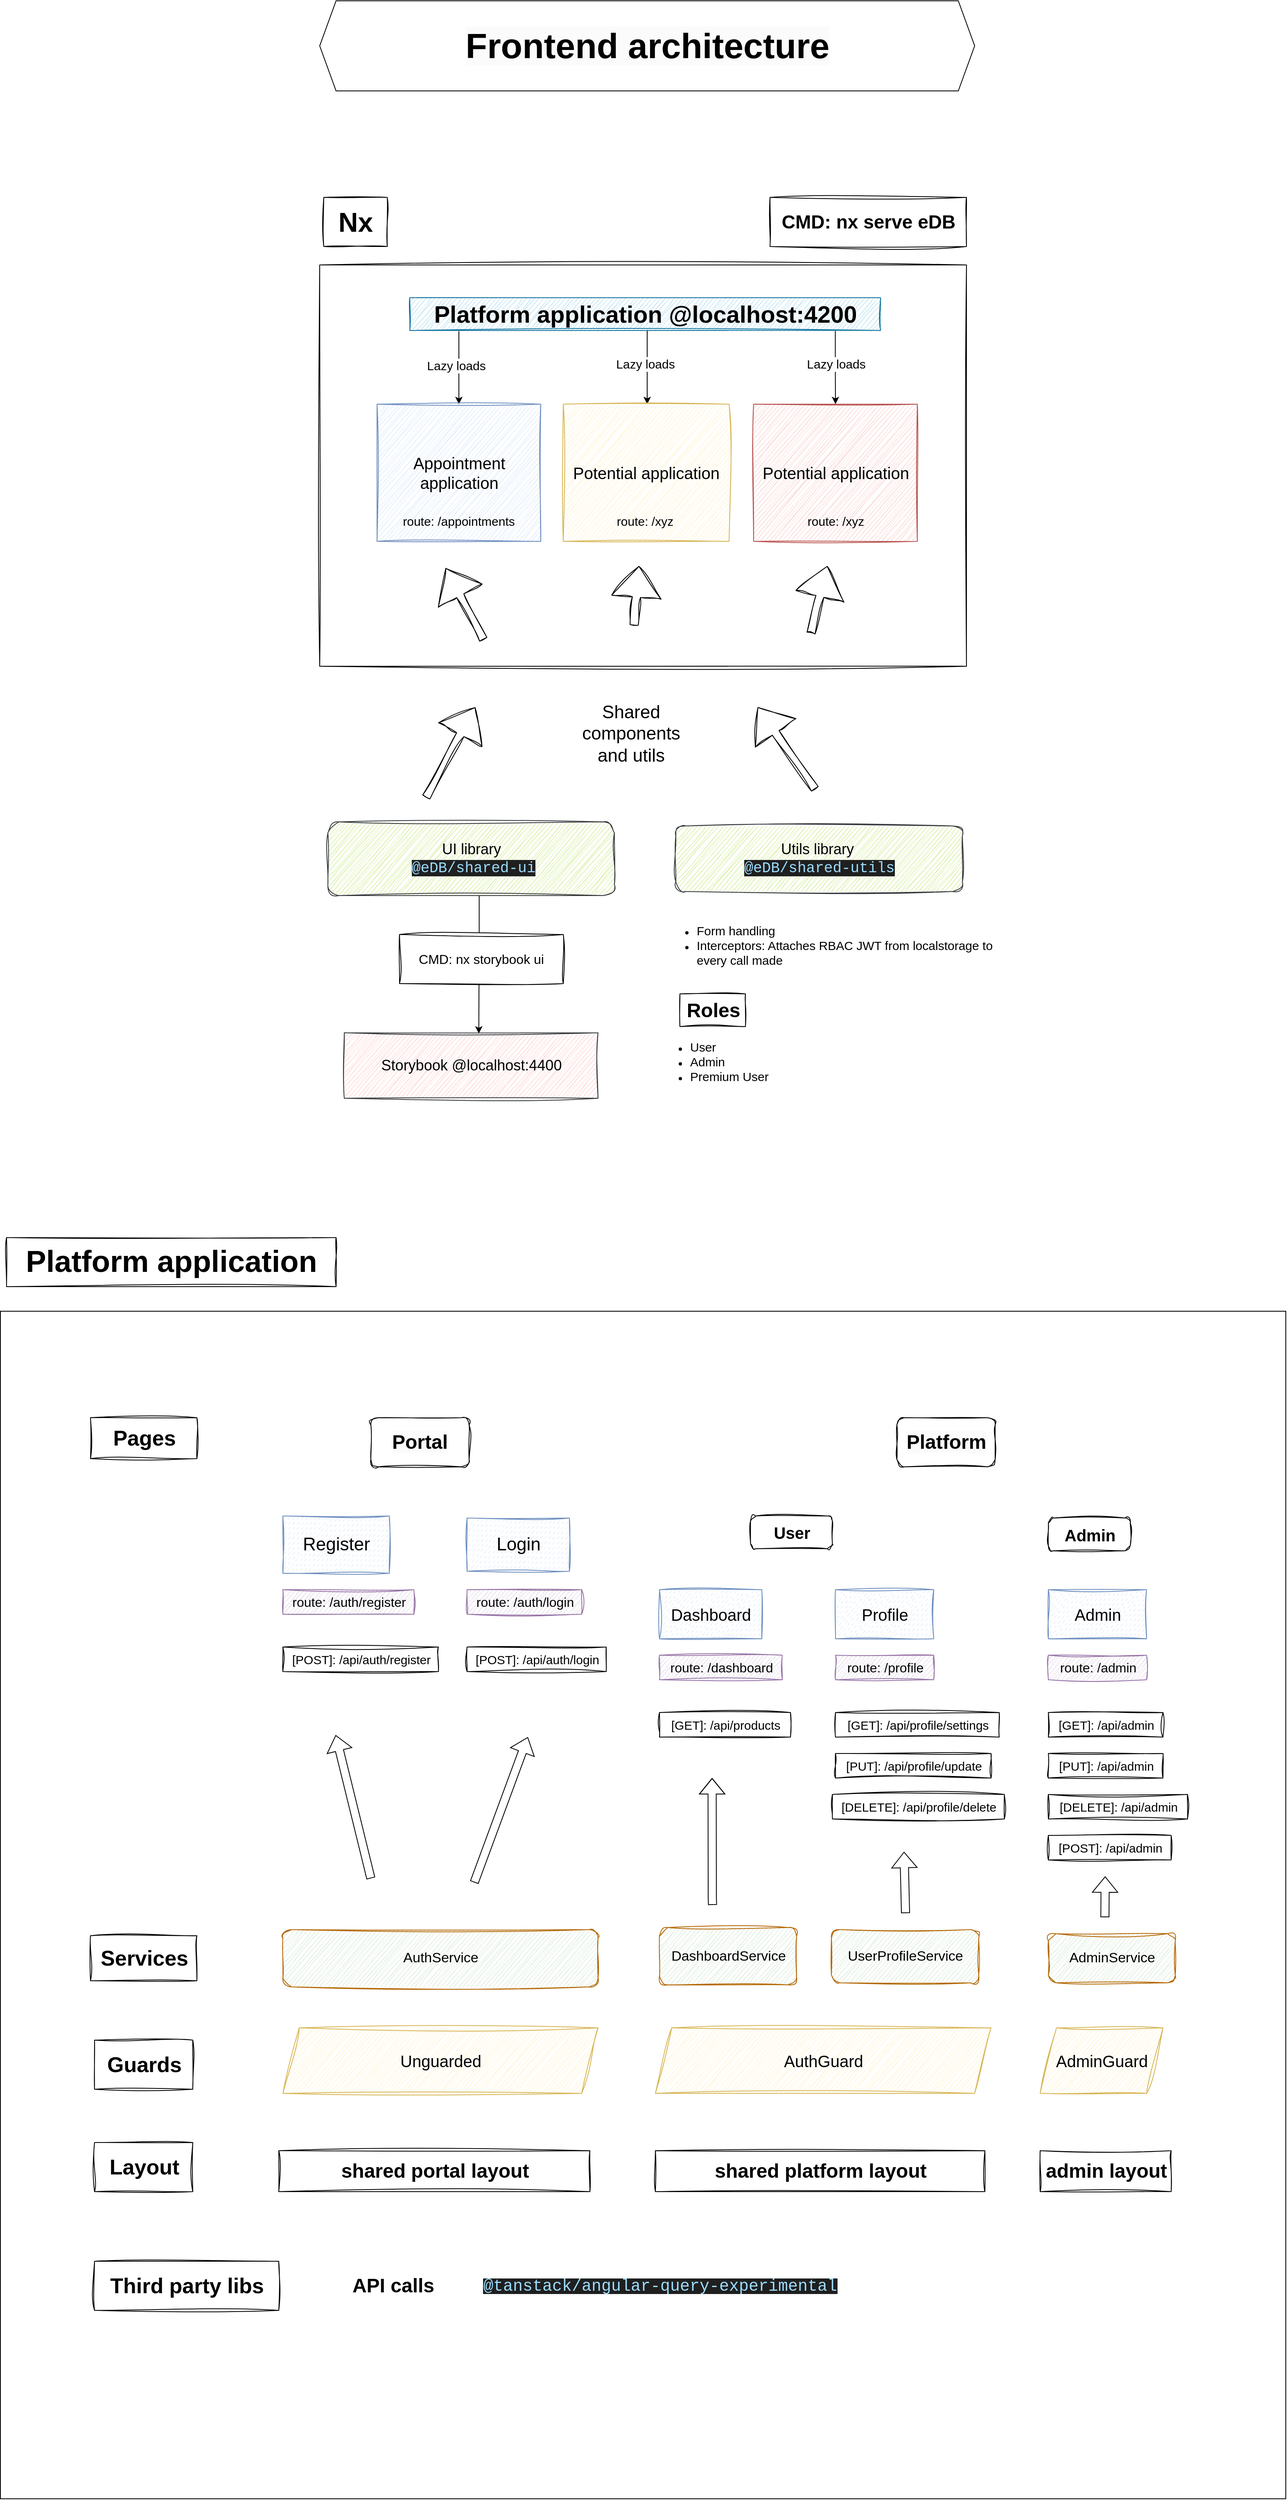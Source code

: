 <mxfile version="24.8.8">
  <diagram name="Page-1" id="nh4jwneAX2I31Z53x2l4">
    <mxGraphModel dx="6098" dy="2048" grid="1" gridSize="10" guides="1" tooltips="1" connect="1" arrows="1" fold="1" page="1" pageScale="1" pageWidth="3000" pageHeight="4000" math="0" shadow="0">
      <root>
        <mxCell id="0" />
        <mxCell id="1" parent="0" />
        <mxCell id="LP7Ed1BWK_VpSIzqsCGS-2" value="" style="rounded=0;whiteSpace=wrap;html=1;movable=1;resizable=1;rotatable=1;deletable=1;editable=1;locked=0;connectable=1;sketch=1;curveFitting=1;jiggle=2;" parent="1" vertex="1">
          <mxGeometry x="-1867.5" y="542.5" width="790" height="490" as="geometry" />
        </mxCell>
        <mxCell id="LP7Ed1BWK_VpSIzqsCGS-23" style="edgeStyle=orthogonalEdgeStyle;rounded=0;orthogonalLoop=1;jettySize=auto;html=1;exitX=0.5;exitY=1;exitDx=0;exitDy=0;" parent="1" source="LP7Ed1BWK_VpSIzqsCGS-4" target="LP7Ed1BWK_VpSIzqsCGS-13" edge="1">
          <mxGeometry relative="1" as="geometry">
            <Array as="points">
              <mxPoint x="-1467.5" y="622.5" />
            </Array>
          </mxGeometry>
        </mxCell>
        <mxCell id="LP7Ed1BWK_VpSIzqsCGS-24" style="edgeStyle=orthogonalEdgeStyle;rounded=0;orthogonalLoop=1;jettySize=auto;html=1;exitX=0.25;exitY=1;exitDx=0;exitDy=0;" parent="1" source="LP7Ed1BWK_VpSIzqsCGS-4" target="LP7Ed1BWK_VpSIzqsCGS-5" edge="1">
          <mxGeometry relative="1" as="geometry">
            <Array as="points">
              <mxPoint x="-1697.5" y="622.5" />
            </Array>
          </mxGeometry>
        </mxCell>
        <mxCell id="LP7Ed1BWK_VpSIzqsCGS-25" value="&lt;font style=&quot;font-size: 15px;&quot;&gt;Lazy loads&lt;/font&gt;" style="edgeLabel;html=1;align=center;verticalAlign=middle;resizable=0;points=[];fontSize=14;" parent="LP7Ed1BWK_VpSIzqsCGS-24" vertex="1" connectable="0">
          <mxGeometry x="-0.048" relative="1" as="geometry">
            <mxPoint x="-5" y="42" as="offset" />
          </mxGeometry>
        </mxCell>
        <mxCell id="LP7Ed1BWK_VpSIzqsCGS-4" value="&lt;font style=&quot;font-size: 29px;&quot;&gt;Platform application @localhost:4200&lt;/font&gt;" style="text;fillColor=#b1ddf0;html=1;fontSize=24;fontStyle=1;verticalAlign=middle;align=center;rounded=0;sketch=1;curveFitting=1;jiggle=2;strokeColor=#10739e;" parent="1" vertex="1">
          <mxGeometry x="-1757.5" y="582.5" width="575" height="40" as="geometry" />
        </mxCell>
        <mxCell id="LP7Ed1BWK_VpSIzqsCGS-5" value="&lt;font style=&quot;font-size: 20px;&quot;&gt;Appointment application&lt;/font&gt;" style="rounded=0;whiteSpace=wrap;html=1;fillColor=#dae8fc;strokeColor=#6c8ebf;sketch=1;curveFitting=1;jiggle=2;fontSize=16;" parent="1" vertex="1">
          <mxGeometry x="-1797.5" y="712.5" width="200" height="167.5" as="geometry" />
        </mxCell>
        <mxCell id="CCocl-EuiZUdixl_HcII-7" value="&lt;font style=&quot;font-size: 16px;&quot;&gt;nx storybook ui&lt;/font&gt;" style="edgeStyle=orthogonalEdgeStyle;rounded=0;orthogonalLoop=1;jettySize=auto;html=1;exitX=0.528;exitY=0.996;exitDx=0;exitDy=0;entryX=0.53;entryY=0.012;entryDx=0;entryDy=0;exitPerimeter=0;entryPerimeter=0;" edge="1" parent="1" source="LP7Ed1BWK_VpSIzqsCGS-8" target="lYHz6h8Hog2-7QlPZJF8-1">
          <mxGeometry x="0.003" relative="1" as="geometry">
            <Array as="points">
              <mxPoint x="-1672.5" y="1377.5" />
            </Array>
            <mxPoint as="offset" />
          </mxGeometry>
        </mxCell>
        <mxCell id="LP7Ed1BWK_VpSIzqsCGS-8" value="&lt;font style=&quot;font-size: 18px;&quot;&gt;&lt;font style=&quot;&quot;&gt;UI library&lt;/font&gt;&lt;/font&gt;&lt;div&gt;&lt;font style=&quot;font-size: 18px;&quot;&gt;&lt;font style=&quot;&quot;&gt;&amp;nbsp;&lt;/font&gt;&lt;span style=&quot;color: rgb(156, 220, 254); background-color: rgb(31, 31, 31); font-family: Menlo, Monaco, &amp;quot;Courier New&amp;quot;, monospace; white-space: pre;&quot;&gt;@eDB/shared-ui&lt;/span&gt;&lt;/font&gt;&lt;/div&gt;" style="rounded=1;whiteSpace=wrap;html=1;sketch=1;curveFitting=1;jiggle=2;fillColor=#cdeb8b;strokeColor=#36393d;" parent="1" vertex="1">
          <mxGeometry x="-1857.5" y="1222.5" width="350" height="90" as="geometry" />
        </mxCell>
        <mxCell id="LP7Ed1BWK_VpSIzqsCGS-13" value="&lt;font style=&quot;font-size: 20px;&quot;&gt;Potential application&lt;/font&gt;" style="rounded=0;whiteSpace=wrap;html=1;fillColor=#fff2cc;strokeColor=#d6b656;sketch=1;curveFitting=1;jiggle=2;" parent="1" vertex="1">
          <mxGeometry x="-1570" y="712.5" width="202.5" height="167.5" as="geometry" />
        </mxCell>
        <mxCell id="LP7Ed1BWK_VpSIzqsCGS-28" value="&lt;font style=&quot;font-size: 15px;&quot;&gt;route: /appointments&lt;/font&gt;" style="text;html=1;align=center;verticalAlign=middle;whiteSpace=wrap;rounded=0;fontSize=13;" parent="1" vertex="1">
          <mxGeometry x="-1768.75" y="840" width="142.5" height="30" as="geometry" />
        </mxCell>
        <mxCell id="LP7Ed1BWK_VpSIzqsCGS-29" value="&lt;font style=&quot;font-size: 15px;&quot;&gt;route: /xyz&lt;/font&gt;" style="text;html=1;align=center;verticalAlign=middle;whiteSpace=wrap;rounded=0;fontSize=13;" parent="1" vertex="1">
          <mxGeometry x="-1550" y="840" width="160" height="30" as="geometry" />
        </mxCell>
        <mxCell id="LP7Ed1BWK_VpSIzqsCGS-37" value="" style="edgeStyle=orthogonalEdgeStyle;rounded=0;orthogonalLoop=1;jettySize=auto;html=1;exitX=0.904;exitY=1.016;exitDx=0;exitDy=0;entryX=0.5;entryY=0;entryDx=0;entryDy=0;exitPerimeter=0;" parent="1" source="LP7Ed1BWK_VpSIzqsCGS-4" target="LP7Ed1BWK_VpSIzqsCGS-16" edge="1">
          <mxGeometry relative="1" as="geometry">
            <mxPoint x="-1575" y="662.5" as="sourcePoint" />
            <mxPoint x="-1237.5" y="732.5" as="targetPoint" />
            <Array as="points" />
          </mxGeometry>
        </mxCell>
        <mxCell id="LP7Ed1BWK_VpSIzqsCGS-16" value="&lt;font style=&quot;font-size: 20px;&quot;&gt;Potential application&lt;/font&gt;" style="rounded=0;whiteSpace=wrap;html=1;fillColor=#f8cecc;strokeColor=#b85450;sketch=1;curveFitting=1;jiggle=2;" parent="1" vertex="1">
          <mxGeometry x="-1337.5" y="712.5" width="200" height="167.5" as="geometry" />
        </mxCell>
        <mxCell id="LP7Ed1BWK_VpSIzqsCGS-38" value="Lazy loads" style="edgeLabel;html=1;align=center;verticalAlign=middle;resizable=0;points=[];fontSize=15;" parent="1" vertex="1" connectable="0">
          <mxGeometry x="-1469.998" y="662.5" as="geometry" />
        </mxCell>
        <mxCell id="LP7Ed1BWK_VpSIzqsCGS-39" value="&lt;font style=&quot;font-size: 15px;&quot;&gt;Lazy loads&lt;/font&gt;" style="edgeLabel;html=1;align=center;verticalAlign=middle;resizable=0;points=[];fontSize=14;" parent="1" vertex="1" connectable="0">
          <mxGeometry x="-1237.498" y="662.5" as="geometry" />
        </mxCell>
        <mxCell id="LP7Ed1BWK_VpSIzqsCGS-30" value="&lt;font style=&quot;font-size: 15px;&quot;&gt;route: /xyz&lt;/font&gt;" style="text;html=1;align=center;verticalAlign=middle;whiteSpace=wrap;rounded=0;fontSize=13;" parent="1" vertex="1">
          <mxGeometry x="-1277.5" y="840" width="80" height="30" as="geometry" />
        </mxCell>
        <mxCell id="LP7Ed1BWK_VpSIzqsCGS-46" value="&lt;font style=&quot;font-size: 33px;&quot;&gt;Nx&lt;/font&gt;" style="text;strokeColor=default;fillColor=none;html=1;fontSize=24;fontStyle=1;verticalAlign=middle;align=center;rounded=0;sketch=1;curveFitting=1;jiggle=2;" parent="1" vertex="1">
          <mxGeometry x="-1862.5" y="460" width="77.5" height="60" as="geometry" />
        </mxCell>
        <mxCell id="lYHz6h8Hog2-7QlPZJF8-1" value="&lt;font style=&quot;font-size: 18px;&quot;&gt;Storybook @localhost:4400&lt;/font&gt;" style="rounded=0;whiteSpace=wrap;html=1;sketch=1;curveFitting=1;jiggle=2;fillColor=#ffcccc;strokeColor=#36393d;" parent="1" vertex="1">
          <mxGeometry x="-1837.5" y="1480" width="310" height="80" as="geometry" />
        </mxCell>
        <mxCell id="CCocl-EuiZUdixl_HcII-1" value="&lt;font style=&quot;font-size: 18px;&quot;&gt;&lt;font style=&quot;&quot;&gt;Utils library&lt;font style=&quot;&quot;&gt;&amp;nbsp;&lt;/font&gt;&lt;/font&gt;&lt;/font&gt;&lt;div&gt;&lt;font style=&quot;font-size: 18px;&quot;&gt;&lt;span style=&quot;color: rgb(156, 220, 254); background-color: rgb(31, 31, 31); font-family: Menlo, Monaco, &amp;quot;Courier New&amp;quot;, monospace; white-space: pre;&quot;&gt;&lt;font style=&quot;&quot;&gt;@eDB/shared-utils&lt;/font&gt;&lt;/span&gt;&lt;/font&gt;&lt;/div&gt;" style="rounded=1;whiteSpace=wrap;html=1;sketch=1;curveFitting=1;jiggle=2;fillColor=#cdeb8b;strokeColor=#36393d;" vertex="1" parent="1">
          <mxGeometry x="-1432.5" y="1227.5" width="350" height="80" as="geometry" />
        </mxCell>
        <mxCell id="CCocl-EuiZUdixl_HcII-20" value="&lt;ul&gt;&lt;li&gt;&lt;font style=&quot;font-size: 15px;&quot;&gt;Form handling&amp;nbsp;&lt;/font&gt;&lt;/li&gt;&lt;li&gt;&lt;font style=&quot;font-size: 15px;&quot;&gt;Interceptors: Attaches RBAC&amp;nbsp;JWT from localstorage to every call made&lt;/font&gt;&lt;/li&gt;&lt;/ul&gt;" style="text;strokeColor=none;fillColor=none;html=1;whiteSpace=wrap;verticalAlign=middle;overflow=hidden;perimeterSpacing=0;spacing=2;spacingBottom=0;" vertex="1" parent="1">
          <mxGeometry x="-1448.75" y="1312.5" width="422.5" height="120" as="geometry" />
        </mxCell>
        <mxCell id="CCocl-EuiZUdixl_HcII-21" value="" style="shape=flexArrow;endArrow=classic;html=1;rounded=0;endWidth=49.474;endSize=12.242;sketch=1;curveFitting=1;jiggle=2;" edge="1" parent="1">
          <mxGeometry width="50" height="50" relative="1" as="geometry">
            <mxPoint x="-1737.5" y="1192.5" as="sourcePoint" />
            <mxPoint x="-1677.5" y="1082.5" as="targetPoint" />
          </mxGeometry>
        </mxCell>
        <mxCell id="CCocl-EuiZUdixl_HcII-22" value="" style="shape=flexArrow;endArrow=classic;html=1;rounded=0;endWidth=49.474;endSize=12.242;sketch=1;curveFitting=1;jiggle=2;" edge="1" parent="1">
          <mxGeometry width="50" height="50" relative="1" as="geometry">
            <mxPoint x="-1262.5" y="1182.5" as="sourcePoint" />
            <mxPoint x="-1332.5" y="1082.5" as="targetPoint" />
          </mxGeometry>
        </mxCell>
        <mxCell id="CCocl-EuiZUdixl_HcII-23" value="&lt;font style=&quot;font-size: 22px;&quot;&gt;Shared components and utils&lt;/font&gt;" style="text;html=1;align=center;verticalAlign=middle;whiteSpace=wrap;rounded=0;" vertex="1" parent="1">
          <mxGeometry x="-1547.5" y="1080" width="120" height="70" as="geometry" />
        </mxCell>
        <mxCell id="CCocl-EuiZUdixl_HcII-24" value="" style="shape=flexArrow;endArrow=classic;html=1;rounded=0;endWidth=49.474;endSize=12.242;sketch=1;curveFitting=1;jiggle=2;" edge="1" parent="1">
          <mxGeometry width="50" height="50" relative="1" as="geometry">
            <mxPoint x="-1667.5" y="1000" as="sourcePoint" />
            <mxPoint x="-1713.7" y="912.5" as="targetPoint" />
          </mxGeometry>
        </mxCell>
        <mxCell id="CCocl-EuiZUdixl_HcII-25" value="" style="shape=flexArrow;endArrow=classic;html=1;rounded=0;endWidth=49.474;endSize=12.242;sketch=1;curveFitting=1;jiggle=2;" edge="1" parent="1">
          <mxGeometry width="50" height="50" relative="1" as="geometry">
            <mxPoint x="-1483.5" y="982.5" as="sourcePoint" />
            <mxPoint x="-1477.5" y="910" as="targetPoint" />
          </mxGeometry>
        </mxCell>
        <mxCell id="CCocl-EuiZUdixl_HcII-27" value="" style="shape=flexArrow;endArrow=classic;html=1;rounded=0;endWidth=49.474;endSize=12.242;sketch=1;curveFitting=1;jiggle=2;" edge="1" parent="1">
          <mxGeometry width="50" height="50" relative="1" as="geometry">
            <mxPoint x="-1267.5" y="992.5" as="sourcePoint" />
            <mxPoint x="-1247.5" y="910" as="targetPoint" />
          </mxGeometry>
        </mxCell>
        <mxCell id="CCocl-EuiZUdixl_HcII-28" value="&lt;blockquote style=&quot;margin: 0 0 0 40px; border: none; padding: 0px;&quot;&gt;&lt;br&gt;&lt;/blockquote&gt;" style="text;strokeColor=none;fillColor=none;html=1;fontSize=24;fontStyle=1;verticalAlign=middle;align=center;" vertex="1" parent="1">
          <mxGeometry x="-2020" y="1330" width="270" height="40" as="geometry" />
        </mxCell>
        <mxCell id="CCocl-EuiZUdixl_HcII-29" value="&lt;span style=&quot;font-weight: 700; text-wrap-mode: nowrap;&quot;&gt;&lt;font style=&quot;font-size: 23px;&quot;&gt;CMD:&amp;nbsp;nx serve eDB&lt;/font&gt;&lt;/span&gt;" style="rounded=0;whiteSpace=wrap;html=1;sketch=1;curveFitting=1;jiggle=2;" vertex="1" parent="1">
          <mxGeometry x="-1317.5" y="460" width="240" height="60" as="geometry" />
        </mxCell>
        <mxCell id="CCocl-EuiZUdixl_HcII-34" value="" style="rounded=0;whiteSpace=wrap;html=1;movable=1;resizable=1;rotatable=1;deletable=1;editable=1;locked=0;connectable=1;" vertex="1" parent="1">
          <mxGeometry x="-2257.5" y="1820" width="1570" height="1450" as="geometry" />
        </mxCell>
        <mxCell id="CCocl-EuiZUdixl_HcII-33" value="&lt;font style=&quot;font-size: 37px;&quot;&gt;Platform application&lt;/font&gt;" style="text;strokeColor=default;fillColor=none;html=1;fontSize=24;fontStyle=1;verticalAlign=middle;align=center;rounded=0;sketch=1;curveFitting=1;jiggle=2;" vertex="1" parent="1">
          <mxGeometry x="-2250" y="1730" width="402.5" height="60" as="geometry" />
        </mxCell>
        <mxCell id="CCocl-EuiZUdixl_HcII-35" value="&lt;font style=&quot;font-size: 22px;&quot;&gt;Login&lt;/font&gt;" style="rounded=0;whiteSpace=wrap;html=1;sketch=1;curveFitting=1;jiggle=2;fillColor=#dae8fc;strokeColor=#6c8ebf;fillStyle=dashed;" vertex="1" parent="1">
          <mxGeometry x="-1687.5" y="2072.5" width="125" height="65" as="geometry" />
        </mxCell>
        <mxCell id="CCocl-EuiZUdixl_HcII-36" value="&lt;font style=&quot;font-size: 22px;&quot;&gt;Register&lt;/font&gt;" style="rounded=0;whiteSpace=wrap;html=1;sketch=1;curveFitting=1;jiggle=2;fillColor=#dae8fc;strokeColor=#6c8ebf;fillStyle=dashed;" vertex="1" parent="1">
          <mxGeometry x="-1912.5" y="2070" width="130" height="70" as="geometry" />
        </mxCell>
        <mxCell id="CCocl-EuiZUdixl_HcII-37" value="&lt;font style=&quot;font-size: 20px;&quot;&gt;Dashboard&lt;/font&gt;" style="rounded=0;whiteSpace=wrap;html=1;sketch=1;curveFitting=1;jiggle=2;fillColor=#dae8fc;strokeColor=#6c8ebf;fillStyle=dashed;" vertex="1" parent="1">
          <mxGeometry x="-1452.5" y="2160" width="125" height="60" as="geometry" />
        </mxCell>
        <mxCell id="CCocl-EuiZUdixl_HcII-38" value="&lt;span style=&quot;font-size: 20px;&quot;&gt;Profile&lt;/span&gt;" style="rounded=0;whiteSpace=wrap;html=1;sketch=1;curveFitting=1;jiggle=2;fillColor=#dae8fc;strokeColor=#6c8ebf;fillStyle=dashed;" vertex="1" parent="1">
          <mxGeometry x="-1237.5" y="2160" width="120" height="60" as="geometry" />
        </mxCell>
        <mxCell id="CCocl-EuiZUdixl_HcII-40" value="&lt;font style=&quot;font-size: 20px;&quot;&gt;Admin&lt;/font&gt;" style="rounded=0;whiteSpace=wrap;html=1;sketch=1;curveFitting=1;jiggle=2;fillColor=#dae8fc;strokeColor=#6c8ebf;fillStyle=dashed;" vertex="1" parent="1">
          <mxGeometry x="-977.5" y="2160" width="120" height="60" as="geometry" />
        </mxCell>
        <mxCell id="CCocl-EuiZUdixl_HcII-43" value="&lt;font style=&quot;font-size: 26px;&quot;&gt;Services&lt;/font&gt;" style="text;strokeColor=default;fillColor=none;html=1;fontSize=24;fontStyle=1;verticalAlign=middle;align=center;sketch=1;curveFitting=1;jiggle=2;" vertex="1" parent="1">
          <mxGeometry x="-2147.5" y="2582.5" width="130" height="55" as="geometry" />
        </mxCell>
        <mxCell id="CCocl-EuiZUdixl_HcII-44" value="&lt;font style=&quot;font-size: 17px;&quot;&gt;UserProfileService&lt;/font&gt;" style="rounded=1;whiteSpace=wrap;html=1;sketch=1;curveFitting=1;jiggle=2;strokeColor=#B36602;fillColor=#D5E8D4;" vertex="1" parent="1">
          <mxGeometry x="-1242.5" y="2575" width="180" height="65" as="geometry" />
        </mxCell>
        <mxCell id="CCocl-EuiZUdixl_HcII-45" value="&lt;font style=&quot;font-size: 17px;&quot;&gt;AuthService&lt;/font&gt;" style="rounded=1;whiteSpace=wrap;html=1;sketch=1;curveFitting=1;jiggle=2;fillColor=#d5e8d4;strokeColor=#B36602;" vertex="1" parent="1">
          <mxGeometry x="-1912.5" y="2575" width="385" height="70" as="geometry" />
        </mxCell>
        <mxCell id="CCocl-EuiZUdixl_HcII-46" value="&lt;font style=&quot;font-size: 26px;&quot;&gt;Pages&lt;/font&gt;" style="text;strokeColor=default;fillColor=none;html=1;fontSize=24;fontStyle=1;verticalAlign=middle;align=center;sketch=1;curveFitting=1;jiggle=2;" vertex="1" parent="1">
          <mxGeometry x="-2147.5" y="1950" width="130" height="50" as="geometry" />
        </mxCell>
        <mxCell id="CCocl-EuiZUdixl_HcII-53" value="&lt;font style=&quot;font-size: 15px;&quot;&gt;[POST]: /api/auth/register&lt;/font&gt;" style="text;html=1;align=center;verticalAlign=middle;resizable=0;points=[];autosize=1;strokeColor=default;fillColor=none;sketch=1;curveFitting=1;jiggle=2;" vertex="1" parent="1">
          <mxGeometry x="-1912.5" y="2230" width="190" height="30" as="geometry" />
        </mxCell>
        <mxCell id="CCocl-EuiZUdixl_HcII-55" value="&lt;font style=&quot;font-size: 16px;&quot;&gt;route: /auth/login&lt;/font&gt;" style="text;html=1;align=center;verticalAlign=middle;resizable=0;points=[];autosize=1;strokeColor=#9673a6;fillColor=#e1d5e7;sketch=1;curveFitting=1;jiggle=2;" vertex="1" parent="1">
          <mxGeometry x="-1687.5" y="2160" width="140" height="30" as="geometry" />
        </mxCell>
        <mxCell id="CCocl-EuiZUdixl_HcII-56" value="&lt;font style=&quot;font-size: 16px;&quot;&gt;route: /admin&lt;/font&gt;" style="text;html=1;align=center;verticalAlign=middle;resizable=0;points=[];autosize=1;strokeColor=#9673a6;fillColor=#e1d5e7;sketch=1;curveFitting=1;jiggle=2;" vertex="1" parent="1">
          <mxGeometry x="-977.5" y="2240" width="120" height="30" as="geometry" />
        </mxCell>
        <mxCell id="CCocl-EuiZUdixl_HcII-57" value="&lt;font style=&quot;font-size: 15px;&quot;&gt;[PUT]: /api/profile/update&lt;/font&gt;" style="text;html=1;align=center;verticalAlign=middle;resizable=0;points=[];autosize=1;strokeColor=default;fillColor=none;sketch=1;curveFitting=1;jiggle=2;" vertex="1" parent="1">
          <mxGeometry x="-1237.5" y="2360" width="190" height="30" as="geometry" />
        </mxCell>
        <mxCell id="CCocl-EuiZUdixl_HcII-59" value="&lt;font style=&quot;font-size: 15px;&quot;&gt;[GET]: /api/profile/settings&lt;/font&gt;" style="text;html=1;align=center;verticalAlign=middle;resizable=0;points=[];autosize=1;strokeColor=default;fillColor=none;sketch=1;curveFitting=1;jiggle=2;" vertex="1" parent="1">
          <mxGeometry x="-1237.5" y="2310" width="200" height="30" as="geometry" />
        </mxCell>
        <mxCell id="CCocl-EuiZUdixl_HcII-61" value="&lt;font style=&quot;font-size: 15px;&quot;&gt;[GET]: /api/products&lt;/font&gt;" style="text;html=1;align=center;verticalAlign=middle;resizable=0;points=[];autosize=1;strokeColor=default;fillColor=none;sketch=1;curveFitting=1;jiggle=2;" vertex="1" parent="1">
          <mxGeometry x="-1452.5" y="2310" width="160" height="30" as="geometry" />
        </mxCell>
        <mxCell id="CCocl-EuiZUdixl_HcII-62" value="&lt;font style=&quot;font-size: 17px;&quot;&gt;DashboardService&lt;/font&gt;" style="rounded=1;whiteSpace=wrap;html=1;sketch=1;curveFitting=1;jiggle=2;strokeColor=#B36602;fillColor=#D5E8D4;" vertex="1" parent="1">
          <mxGeometry x="-1452.5" y="2572.5" width="167.5" height="70" as="geometry" />
        </mxCell>
        <mxCell id="CCocl-EuiZUdixl_HcII-63" value="&lt;font style=&quot;font-size: 17px;&quot;&gt;AdminService&lt;/font&gt;" style="rounded=1;whiteSpace=wrap;html=1;sketch=1;curveFitting=1;jiggle=2;strokeColor=#B36602;fillColor=#D5E8D4;" vertex="1" parent="1">
          <mxGeometry x="-977.5" y="2580" width="155" height="60" as="geometry" />
        </mxCell>
        <mxCell id="CCocl-EuiZUdixl_HcII-65" value="&lt;font style=&quot;font-size: 20px;&quot;&gt;AuthGuard&lt;/font&gt;" style="shape=parallelogram;perimeter=parallelogramPerimeter;whiteSpace=wrap;html=1;fixedSize=1;sketch=1;curveFitting=1;jiggle=2;fillColor=#fff2cc;strokeColor=#d6b656;" vertex="1" parent="1">
          <mxGeometry x="-1457.5" y="2695" width="410" height="80" as="geometry" />
        </mxCell>
        <mxCell id="CCocl-EuiZUdixl_HcII-66" value="&lt;font style=&quot;font-size: 20px;&quot;&gt;AdminGuard&lt;/font&gt;" style="shape=parallelogram;perimeter=parallelogramPerimeter;whiteSpace=wrap;html=1;fixedSize=1;sketch=1;curveFitting=1;jiggle=2;fillColor=#fff2cc;strokeColor=#d6b656;" vertex="1" parent="1">
          <mxGeometry x="-987.5" y="2695" width="150" height="80" as="geometry" />
        </mxCell>
        <mxCell id="CCocl-EuiZUdixl_HcII-67" value="&lt;font style=&quot;font-size: 26px;&quot;&gt;Guards&lt;/font&gt;" style="text;strokeColor=default;fillColor=none;html=1;fontSize=24;fontStyle=1;verticalAlign=middle;align=center;sketch=1;curveFitting=1;jiggle=2;" vertex="1" parent="1">
          <mxGeometry x="-2142.5" y="2710" width="120" height="60" as="geometry" />
        </mxCell>
        <mxCell id="CCocl-EuiZUdixl_HcII-69" value="&lt;font style=&quot;font-size: 20px;&quot;&gt;Unguarded&lt;/font&gt;" style="shape=parallelogram;perimeter=parallelogramPerimeter;whiteSpace=wrap;html=1;fixedSize=1;sketch=1;curveFitting=1;jiggle=2;fillColor=#fff2cc;strokeColor=#d6b656;" vertex="1" parent="1">
          <mxGeometry x="-1912.5" y="2695" width="385" height="80" as="geometry" />
        </mxCell>
        <mxCell id="CCocl-EuiZUdixl_HcII-71" value="&lt;font style=&quot;font-size: 16px;&quot;&gt;route: /auth/register&lt;/font&gt;" style="text;html=1;align=center;verticalAlign=middle;resizable=0;points=[];autosize=1;strokeColor=#9673a6;fillColor=#e1d5e7;sketch=1;curveFitting=1;jiggle=2;" vertex="1" parent="1">
          <mxGeometry x="-1912.5" y="2160" width="160" height="30" as="geometry" />
        </mxCell>
        <mxCell id="CCocl-EuiZUdixl_HcII-72" value="&lt;font style=&quot;font-size: 15px;&quot;&gt;[POST]: /api/auth/login&lt;/font&gt;" style="text;html=1;align=center;verticalAlign=middle;resizable=0;points=[];autosize=1;strokeColor=default;fillColor=none;sketch=1;curveFitting=1;jiggle=2;" vertex="1" parent="1">
          <mxGeometry x="-1687.5" y="2230" width="170" height="30" as="geometry" />
        </mxCell>
        <mxCell id="CCocl-EuiZUdixl_HcII-73" value="&lt;font style=&quot;font-size: 16px;&quot;&gt;route: /dashboard&lt;/font&gt;" style="text;html=1;align=center;verticalAlign=middle;resizable=0;points=[];autosize=1;strokeColor=#9673a6;fillColor=#e1d5e7;sketch=1;curveFitting=1;jiggle=2;" vertex="1" parent="1">
          <mxGeometry x="-1452.5" y="2240" width="150" height="30" as="geometry" />
        </mxCell>
        <mxCell id="CCocl-EuiZUdixl_HcII-74" value="&lt;font style=&quot;font-size: 16px;&quot;&gt;route: /profile&lt;/font&gt;" style="text;html=1;align=center;verticalAlign=middle;resizable=0;points=[];autosize=1;strokeColor=#9673a6;fillColor=#e1d5e7;sketch=1;curveFitting=1;jiggle=2;" vertex="1" parent="1">
          <mxGeometry x="-1237.5" y="2240" width="120" height="30" as="geometry" />
        </mxCell>
        <mxCell id="CCocl-EuiZUdixl_HcII-76" value="&lt;font style=&quot;font-size: 15px;&quot;&gt;[GET]: /api/admin&lt;/font&gt;" style="text;html=1;align=center;verticalAlign=middle;resizable=0;points=[];autosize=1;strokeColor=default;fillColor=none;sketch=1;curveFitting=1;jiggle=2;" vertex="1" parent="1">
          <mxGeometry x="-977.5" y="2310" width="140" height="30" as="geometry" />
        </mxCell>
        <mxCell id="CCocl-EuiZUdixl_HcII-79" value="" style="shape=flexArrow;endArrow=classic;html=1;rounded=0;" edge="1" parent="1">
          <mxGeometry width="50" height="50" relative="1" as="geometry">
            <mxPoint x="-1387.69" y="2545" as="sourcePoint" />
            <mxPoint x="-1388.21" y="2390" as="targetPoint" />
            <Array as="points">
              <mxPoint x="-1387.98" y="2535" />
            </Array>
          </mxGeometry>
        </mxCell>
        <mxCell id="CCocl-EuiZUdixl_HcII-80" value="" style="shape=flexArrow;endArrow=classic;html=1;rounded=0;" edge="1" parent="1">
          <mxGeometry width="50" height="50" relative="1" as="geometry">
            <mxPoint x="-1151.94" y="2555" as="sourcePoint" />
            <mxPoint x="-1153.77" y="2480" as="targetPoint" />
            <Array as="points">
              <mxPoint x="-1151.23" y="2555" />
            </Array>
          </mxGeometry>
        </mxCell>
        <mxCell id="CCocl-EuiZUdixl_HcII-81" value="" style="shape=flexArrow;endArrow=classic;html=1;rounded=0;" edge="1" parent="1">
          <mxGeometry width="50" height="50" relative="1" as="geometry">
            <mxPoint x="-908.41" y="2560" as="sourcePoint" />
            <mxPoint x="-908.08" y="2510" as="targetPoint" />
            <Array as="points">
              <mxPoint x="-907.7" y="2560" />
            </Array>
          </mxGeometry>
        </mxCell>
        <mxCell id="CCocl-EuiZUdixl_HcII-82" value="&lt;font style=&quot;font-size: 15px;&quot;&gt;[DELETE]: /api/profile/delete&lt;/font&gt;" style="text;html=1;align=center;verticalAlign=middle;resizable=0;points=[];autosize=1;strokeColor=default;fillColor=none;sketch=1;curveFitting=1;jiggle=2;" vertex="1" parent="1">
          <mxGeometry x="-1241.25" y="2410" width="210" height="30" as="geometry" />
        </mxCell>
        <mxCell id="CCocl-EuiZUdixl_HcII-84" value="&lt;ul&gt;&lt;li&gt;&lt;font style=&quot;font-size: 15px;&quot;&gt;User&lt;/font&gt;&lt;/li&gt;&lt;li&gt;&lt;font style=&quot;font-size: 15px;&quot;&gt;Admin&lt;/font&gt;&lt;/li&gt;&lt;li&gt;&lt;font style=&quot;font-size: 15px;&quot;&gt;Premium User&lt;/font&gt;&lt;/li&gt;&lt;/ul&gt;" style="text;strokeColor=none;fillColor=none;html=1;whiteSpace=wrap;verticalAlign=middle;overflow=hidden;" vertex="1" parent="1">
          <mxGeometry x="-1457.5" y="1470" width="152.5" height="90" as="geometry" />
        </mxCell>
        <mxCell id="CCocl-EuiZUdixl_HcII-85" value="Roles" style="text;strokeColor=default;fillColor=none;html=1;fontSize=24;fontStyle=1;verticalAlign=middle;align=center;sketch=1;curveFitting=1;jiggle=2;" vertex="1" parent="1">
          <mxGeometry x="-1427.5" y="1432.5" width="80" height="40" as="geometry" />
        </mxCell>
        <mxCell id="CCocl-EuiZUdixl_HcII-89" value="&lt;span style=&quot;color: rgb(0, 0, 0); font-family: Helvetica; font-size: 16px; font-style: normal; font-variant-ligatures: normal; font-variant-caps: normal; font-weight: 400; letter-spacing: normal; orphans: 2; text-align: center; text-indent: 0px; text-transform: none; widows: 2; word-spacing: 0px; -webkit-text-stroke-width: 0px; white-space: nowrap; background-color: rgb(255, 255, 255); text-decoration-thickness: initial; text-decoration-style: initial; text-decoration-color: initial; display: inline !important; float: none;&quot;&gt;CMD: nx storybook ui&lt;/span&gt;" style="rounded=0;whiteSpace=wrap;html=1;sketch=1;curveFitting=1;jiggle=2;" vertex="1" parent="1">
          <mxGeometry x="-1770" y="1360" width="200" height="60" as="geometry" />
        </mxCell>
        <mxCell id="CCocl-EuiZUdixl_HcII-92" value="&lt;font style=&quot;font-size: 15px;&quot;&gt;[PUT]: /api/admin&lt;/font&gt;" style="text;html=1;align=center;verticalAlign=middle;resizable=0;points=[];autosize=1;strokeColor=default;fillColor=none;sketch=1;curveFitting=1;jiggle=2;" vertex="1" parent="1">
          <mxGeometry x="-977.5" y="2360" width="140" height="30" as="geometry" />
        </mxCell>
        <mxCell id="CCocl-EuiZUdixl_HcII-93" value="&lt;font style=&quot;font-size: 15px;&quot;&gt;[DELETE]: /api/admin&lt;/font&gt;" style="text;html=1;align=center;verticalAlign=middle;resizable=0;points=[];autosize=1;strokeColor=default;fillColor=none;sketch=1;curveFitting=1;jiggle=2;" vertex="1" parent="1">
          <mxGeometry x="-977.5" y="2410" width="170" height="30" as="geometry" />
        </mxCell>
        <mxCell id="CCocl-EuiZUdixl_HcII-94" value="&lt;font style=&quot;font-size: 15px;&quot;&gt;[POST]: /api/admin&lt;/font&gt;" style="text;html=1;align=center;verticalAlign=middle;resizable=0;points=[];autosize=1;strokeColor=default;fillColor=none;sketch=1;curveFitting=1;jiggle=2;" vertex="1" parent="1">
          <mxGeometry x="-977.5" y="2460" width="150" height="30" as="geometry" />
        </mxCell>
        <mxCell id="CCocl-EuiZUdixl_HcII-95" value="&lt;font style=&quot;font-size: 26px;&quot;&gt;Layout&lt;/font&gt;" style="text;strokeColor=default;fillColor=none;html=1;fontSize=24;fontStyle=1;verticalAlign=middle;align=center;sketch=1;curveFitting=1;jiggle=2;" vertex="1" parent="1">
          <mxGeometry x="-2142.5" y="2835" width="120" height="60" as="geometry" />
        </mxCell>
        <mxCell id="CCocl-EuiZUdixl_HcII-96" value="shared portal layout" style="text;strokeColor=default;fillColor=none;html=1;fontSize=24;fontStyle=1;verticalAlign=middle;align=center;sketch=1;curveFitting=1;jiggle=2;" vertex="1" parent="1">
          <mxGeometry x="-1917.5" y="2845" width="380" height="50" as="geometry" />
        </mxCell>
        <mxCell id="CCocl-EuiZUdixl_HcII-97" value="shared platform layout" style="text;strokeColor=default;fillColor=none;html=1;fontSize=24;fontStyle=1;verticalAlign=middle;align=center;sketch=1;curveFitting=1;jiggle=2;" vertex="1" parent="1">
          <mxGeometry x="-1457.5" y="2845" width="402.5" height="50" as="geometry" />
        </mxCell>
        <mxCell id="CCocl-EuiZUdixl_HcII-98" value="admin layout" style="text;strokeColor=default;fillColor=none;html=1;fontSize=24;fontStyle=1;verticalAlign=middle;align=center;sketch=1;curveFitting=1;jiggle=2;" vertex="1" parent="1">
          <mxGeometry x="-987.5" y="2845" width="160" height="50" as="geometry" />
        </mxCell>
        <mxCell id="CCocl-EuiZUdixl_HcII-103" value="" style="shape=flexArrow;endArrow=classic;html=1;rounded=0;" edge="1" parent="1">
          <mxGeometry width="50" height="50" relative="1" as="geometry">
            <mxPoint x="-1805" y="2512.5" as="sourcePoint" />
            <mxPoint x="-1848" y="2337.5" as="targetPoint" />
            <Array as="points" />
          </mxGeometry>
        </mxCell>
        <mxCell id="CCocl-EuiZUdixl_HcII-104" value="&lt;font style=&quot;font-size: 20px;&quot;&gt;User&lt;/font&gt;" style="text;strokeColor=default;fillColor=none;html=1;fontSize=24;fontStyle=1;verticalAlign=middle;align=center;rounded=1;sketch=1;curveFitting=1;jiggle=2;" vertex="1" parent="1">
          <mxGeometry x="-1341.25" y="2070" width="100" height="40" as="geometry" />
        </mxCell>
        <mxCell id="CCocl-EuiZUdixl_HcII-106" value="&lt;meta charset=&quot;utf-8&quot;&gt;&lt;span style=&quot;color: rgb(0, 0, 0); font-family: Helvetica; font-size: 24px; font-style: normal; font-variant-ligatures: normal; font-variant-caps: normal; font-weight: 700; letter-spacing: normal; orphans: 2; text-align: center; text-indent: 0px; text-transform: none; widows: 2; word-spacing: 0px; -webkit-text-stroke-width: 0px; white-space: nowrap; background-color: rgb(251, 251, 251); text-decoration-thickness: initial; text-decoration-style: initial; text-decoration-color: initial; display: inline !important; float: none;&quot;&gt;Platform&lt;/span&gt;" style="rounded=1;whiteSpace=wrap;html=1;sketch=1;curveFitting=1;jiggle=2;glass=0;shadow=0;" vertex="1" parent="1">
          <mxGeometry x="-1162.5" y="1950" width="120" height="60" as="geometry" />
        </mxCell>
        <mxCell id="CCocl-EuiZUdixl_HcII-107" value="&lt;span style=&quot;color: rgb(0, 0, 0); font-family: Helvetica; font-size: 24px; font-style: normal; font-variant-ligatures: normal; font-variant-caps: normal; font-weight: 700; letter-spacing: normal; orphans: 2; text-align: center; text-indent: 0px; text-transform: none; widows: 2; word-spacing: 0px; -webkit-text-stroke-width: 0px; white-space: nowrap; background-color: rgb(251, 251, 251); text-decoration-thickness: initial; text-decoration-style: initial; text-decoration-color: initial; display: inline !important; float: none;&quot;&gt;Portal&lt;/span&gt;" style="rounded=1;whiteSpace=wrap;html=1;sketch=1;curveFitting=1;jiggle=2;glass=0;shadow=0;" vertex="1" parent="1">
          <mxGeometry x="-1805" y="1950" width="120" height="60" as="geometry" />
        </mxCell>
        <mxCell id="CCocl-EuiZUdixl_HcII-111" value="" style="shape=flexArrow;endArrow=classic;html=1;rounded=0;" edge="1" parent="1">
          <mxGeometry width="50" height="50" relative="1" as="geometry">
            <mxPoint x="-1678.75" y="2517.5" as="sourcePoint" />
            <mxPoint x="-1613.25" y="2340" as="targetPoint" />
          </mxGeometry>
        </mxCell>
        <mxCell id="CCocl-EuiZUdixl_HcII-113" value="&lt;font style=&quot;font-size: 20px;&quot;&gt;Admin&lt;/font&gt;" style="text;strokeColor=default;fillColor=none;html=1;fontSize=24;fontStyle=1;verticalAlign=middle;align=center;rounded=1;sketch=1;curveFitting=1;jiggle=2;" vertex="1" parent="1">
          <mxGeometry x="-977.5" y="2072.5" width="100" height="40" as="geometry" />
        </mxCell>
        <mxCell id="CCocl-EuiZUdixl_HcII-119" value="&lt;div style=&quot;color: rgb(204, 204, 204); background-color: rgb(31, 31, 31); font-family: Menlo, Monaco, &amp;quot;Courier New&amp;quot;, monospace; font-weight: normal; line-height: 18px; white-space-collapse: preserve;&quot;&gt;&lt;span style=&quot;color: rgb(156, 220, 254);&quot;&gt;&lt;font style=&quot;font-size: 20px;&quot;&gt;@tanstack/angular-query-experimental&lt;/font&gt;&lt;/span&gt;&lt;/div&gt;" style="text;strokeColor=none;fillColor=none;html=1;fontSize=24;fontStyle=1;verticalAlign=middle;align=center;" vertex="1" parent="1">
          <mxGeometry x="-1612.5" y="2990" width="320" height="40" as="geometry" />
        </mxCell>
        <mxCell id="CCocl-EuiZUdixl_HcII-127" value="&lt;font style=&quot;font-size: 26px;&quot;&gt;Third party libs&lt;/font&gt;" style="text;strokeColor=default;fillColor=none;html=1;fontSize=24;fontStyle=1;verticalAlign=middle;align=center;sketch=1;curveFitting=1;jiggle=2;" vertex="1" parent="1">
          <mxGeometry x="-2142.5" y="2980" width="225" height="60" as="geometry" />
        </mxCell>
        <mxCell id="CCocl-EuiZUdixl_HcII-128" value="API calls" style="text;strokeColor=none;fillColor=none;html=1;fontSize=24;fontStyle=1;verticalAlign=middle;align=center;" vertex="1" parent="1">
          <mxGeometry x="-1833.75" y="2990" width="111.25" height="40" as="geometry" />
        </mxCell>
        <mxCell id="CCocl-EuiZUdixl_HcII-144" value="&lt;meta charset=&quot;utf-8&quot;&gt;&lt;span style=&quot;color: rgb(0, 0, 0); font-family: Helvetica; font-size: 43px; font-style: normal; font-variant-ligatures: normal; font-variant-caps: normal; font-weight: 700; letter-spacing: normal; orphans: 2; text-align: center; text-indent: 0px; text-transform: none; widows: 2; word-spacing: 0px; -webkit-text-stroke-width: 0px; white-space: nowrap; background-color: rgb(251, 251, 251); text-decoration-thickness: initial; text-decoration-style: initial; text-decoration-color: initial; display: inline !important; float: none;&quot;&gt;Frontend architecture&lt;/span&gt;" style="shape=hexagon;perimeter=hexagonPerimeter2;whiteSpace=wrap;html=1;fixedSize=1;" vertex="1" parent="1">
          <mxGeometry x="-1867.5" y="220" width="800" height="110" as="geometry" />
        </mxCell>
      </root>
    </mxGraphModel>
  </diagram>
</mxfile>
